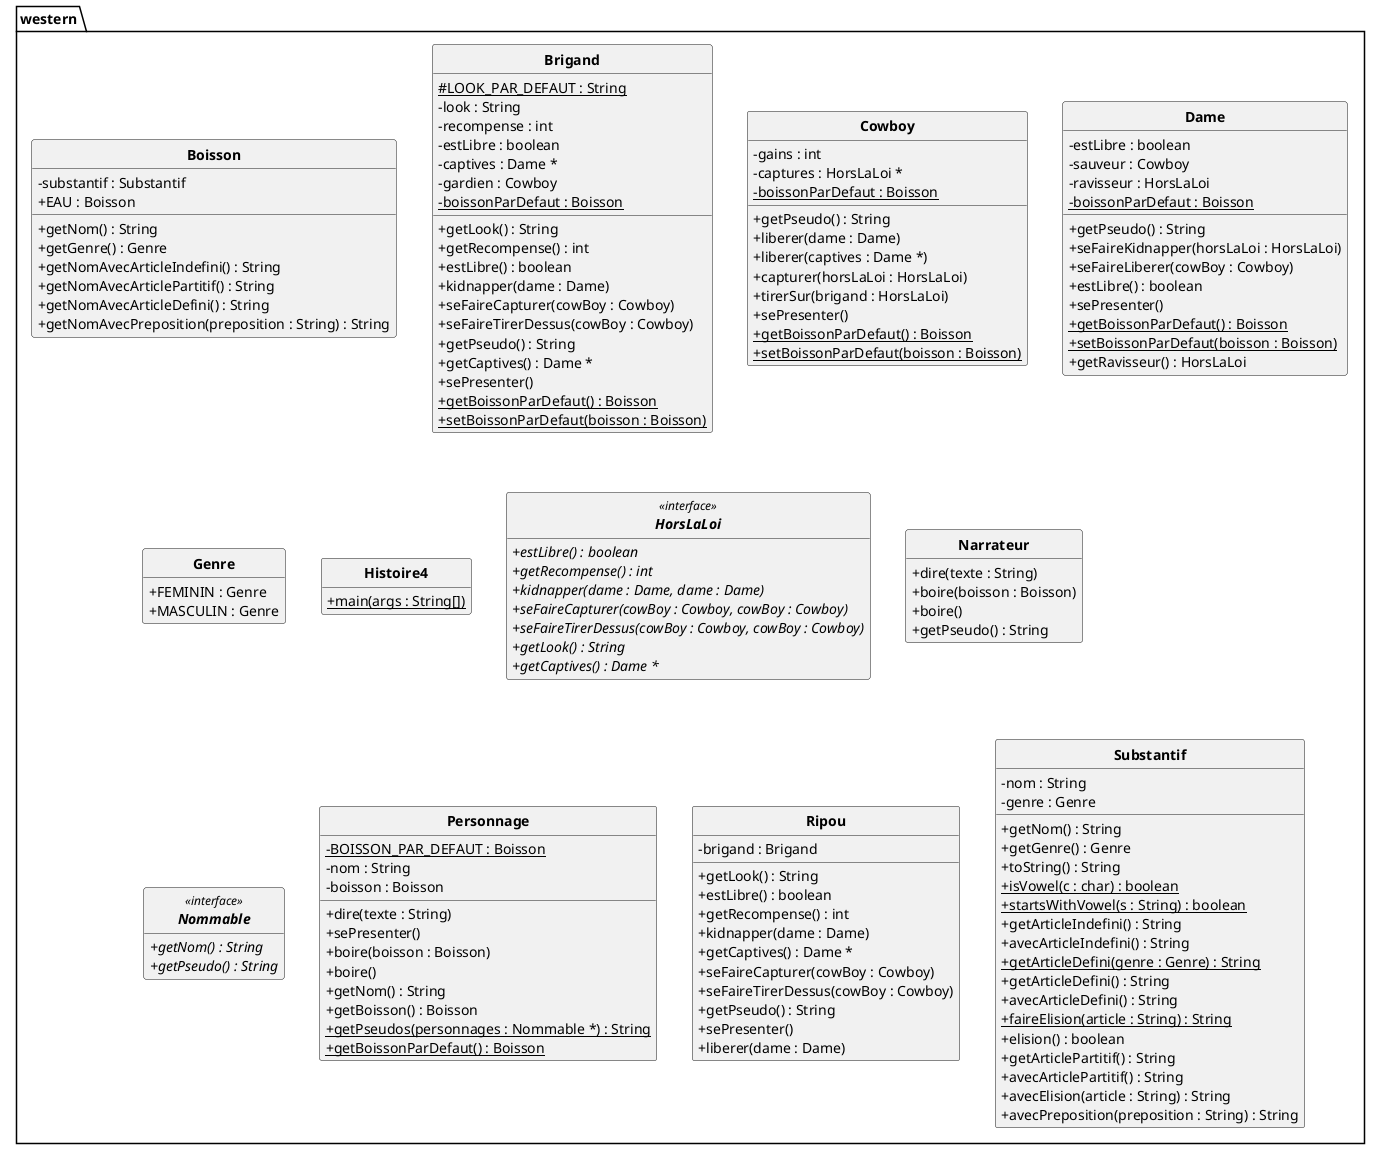 @startuml
'https://plantuml.com/class-diagram
skinparam style strictuml
skinparam classAttributeIconSize 0
skinparam classFontStyle Bold

hide empty members

package western{
class Boisson{
- substantif : Substantif
+ EAU : Boisson
+ getNom() : String
+ getGenre() : Genre
+ getNomAvecArticleIndefini() : String
+ getNomAvecArticlePartitif() : String
+ getNomAvecArticleDefini() : String
+ getNomAvecPreposition(preposition : String) : String
}

class Brigand{
# LOOK_PAR_DEFAUT : String {static}
- look : String
- recompense : int
- estLibre : boolean
- captives : Dame *
- gardien : Cowboy
- boissonParDefaut : Boisson {static}
+ getLook() : String
+ getRecompense() : int
+ estLibre() : boolean
+ kidnapper(dame : Dame)
+ seFaireCapturer(cowBoy : Cowboy)
+ seFaireTirerDessus(cowBoy : Cowboy)
+ getPseudo() : String
+ getCaptives() : Dame *
+ sePresenter()
+ getBoissonParDefaut() {static} : Boisson
+ setBoissonParDefaut(boisson : Boisson) {static}
}

class Cowboy{
- gains : int
- captures : HorsLaLoi *
- boissonParDefaut : Boisson {static}
+ getPseudo() : String
+ liberer(dame : Dame)
+ liberer(captives : Dame *)
+ capturer(horsLaLoi : HorsLaLoi)
+ tirerSur(brigand : HorsLaLoi)
+ sePresenter()
+ getBoissonParDefaut() {static} : Boisson
+ setBoissonParDefaut(boisson : Boisson) {static}
}

class Dame{
- estLibre : boolean
- sauveur : Cowboy
- ravisseur : HorsLaLoi
- boissonParDefaut : Boisson {static}
+ getPseudo() : String
+ seFaireKidnapper(horsLaLoi : HorsLaLoi)
+ seFaireLiberer(cowBoy : Cowboy)
+ estLibre() : boolean
+ sePresenter()
+ getBoissonParDefaut() {static} : Boisson
+ setBoissonParDefaut(boisson : Boisson) {static}
+ getRavisseur() : HorsLaLoi
}

class Genre{
+ FEMININ : Genre
+ MASCULIN : Genre
}

class Histoire4{
+ main(args : String[]) {static}
}

interface HorsLaLoi<<interface>>{
+ estLibre() {abstract} : boolean
+ getRecompense() {abstract} : int
+ kidnapper(dame : Dame, dame : Dame) {abstract}
+ seFaireCapturer(cowBoy : Cowboy, cowBoy : Cowboy) {abstract}
+ seFaireTirerDessus(cowBoy : Cowboy, cowBoy : Cowboy) {abstract}
+ getLook() {abstract} : String
+ getCaptives() {abstract} : Dame *
}

class Narrateur{
+ dire(texte : String)
+ boire(boisson : Boisson)
+ boire()
+ getPseudo() : String
}

interface Nommable<<interface>>{
+ getNom() {abstract} : String
+ getPseudo() {abstract} : String
}

class Personnage{
- BOISSON_PAR_DEFAUT : Boisson {static}
- nom : String
- boisson : Boisson
+ dire(texte : String)
+ sePresenter()
+ boire(boisson : Boisson)
+ boire()
+ getNom() : String
+ getBoisson() : Boisson
+ getPseudos(personnages : Nommable *) {static} : String
+ getBoissonParDefaut() {static} : Boisson
}

class Ripou{
- brigand : Brigand
+ getLook() : String
+ estLibre() : boolean
+ getRecompense() : int
+ kidnapper(dame : Dame)
+ getCaptives() : Dame *
+ seFaireCapturer(cowBoy : Cowboy)
+ seFaireTirerDessus(cowBoy : Cowboy)
+ getPseudo() : String
+ sePresenter()
+ liberer(dame : Dame)
}

class Substantif{
- nom : String
- genre : Genre
+ getNom() : String
+ getGenre() : Genre
+ toString() : String
+ isVowel(c : char) {static} : boolean
+ startsWithVowel(s : String) {static} : boolean
+ getArticleIndefini() : String
+ avecArticleIndefini() : String
+ getArticleDefini(genre : Genre) {static} : String
+ getArticleDefini() : String
+ avecArticleDefini() : String
+ faireElision(article : String) {static} : String
+ elision() : boolean
+ getArticlePartitif() : String
+ avecArticlePartitif() : String
+ avecElision(article : String) : String
+ avecPreposition(preposition : String) : String
}


}
@enduml